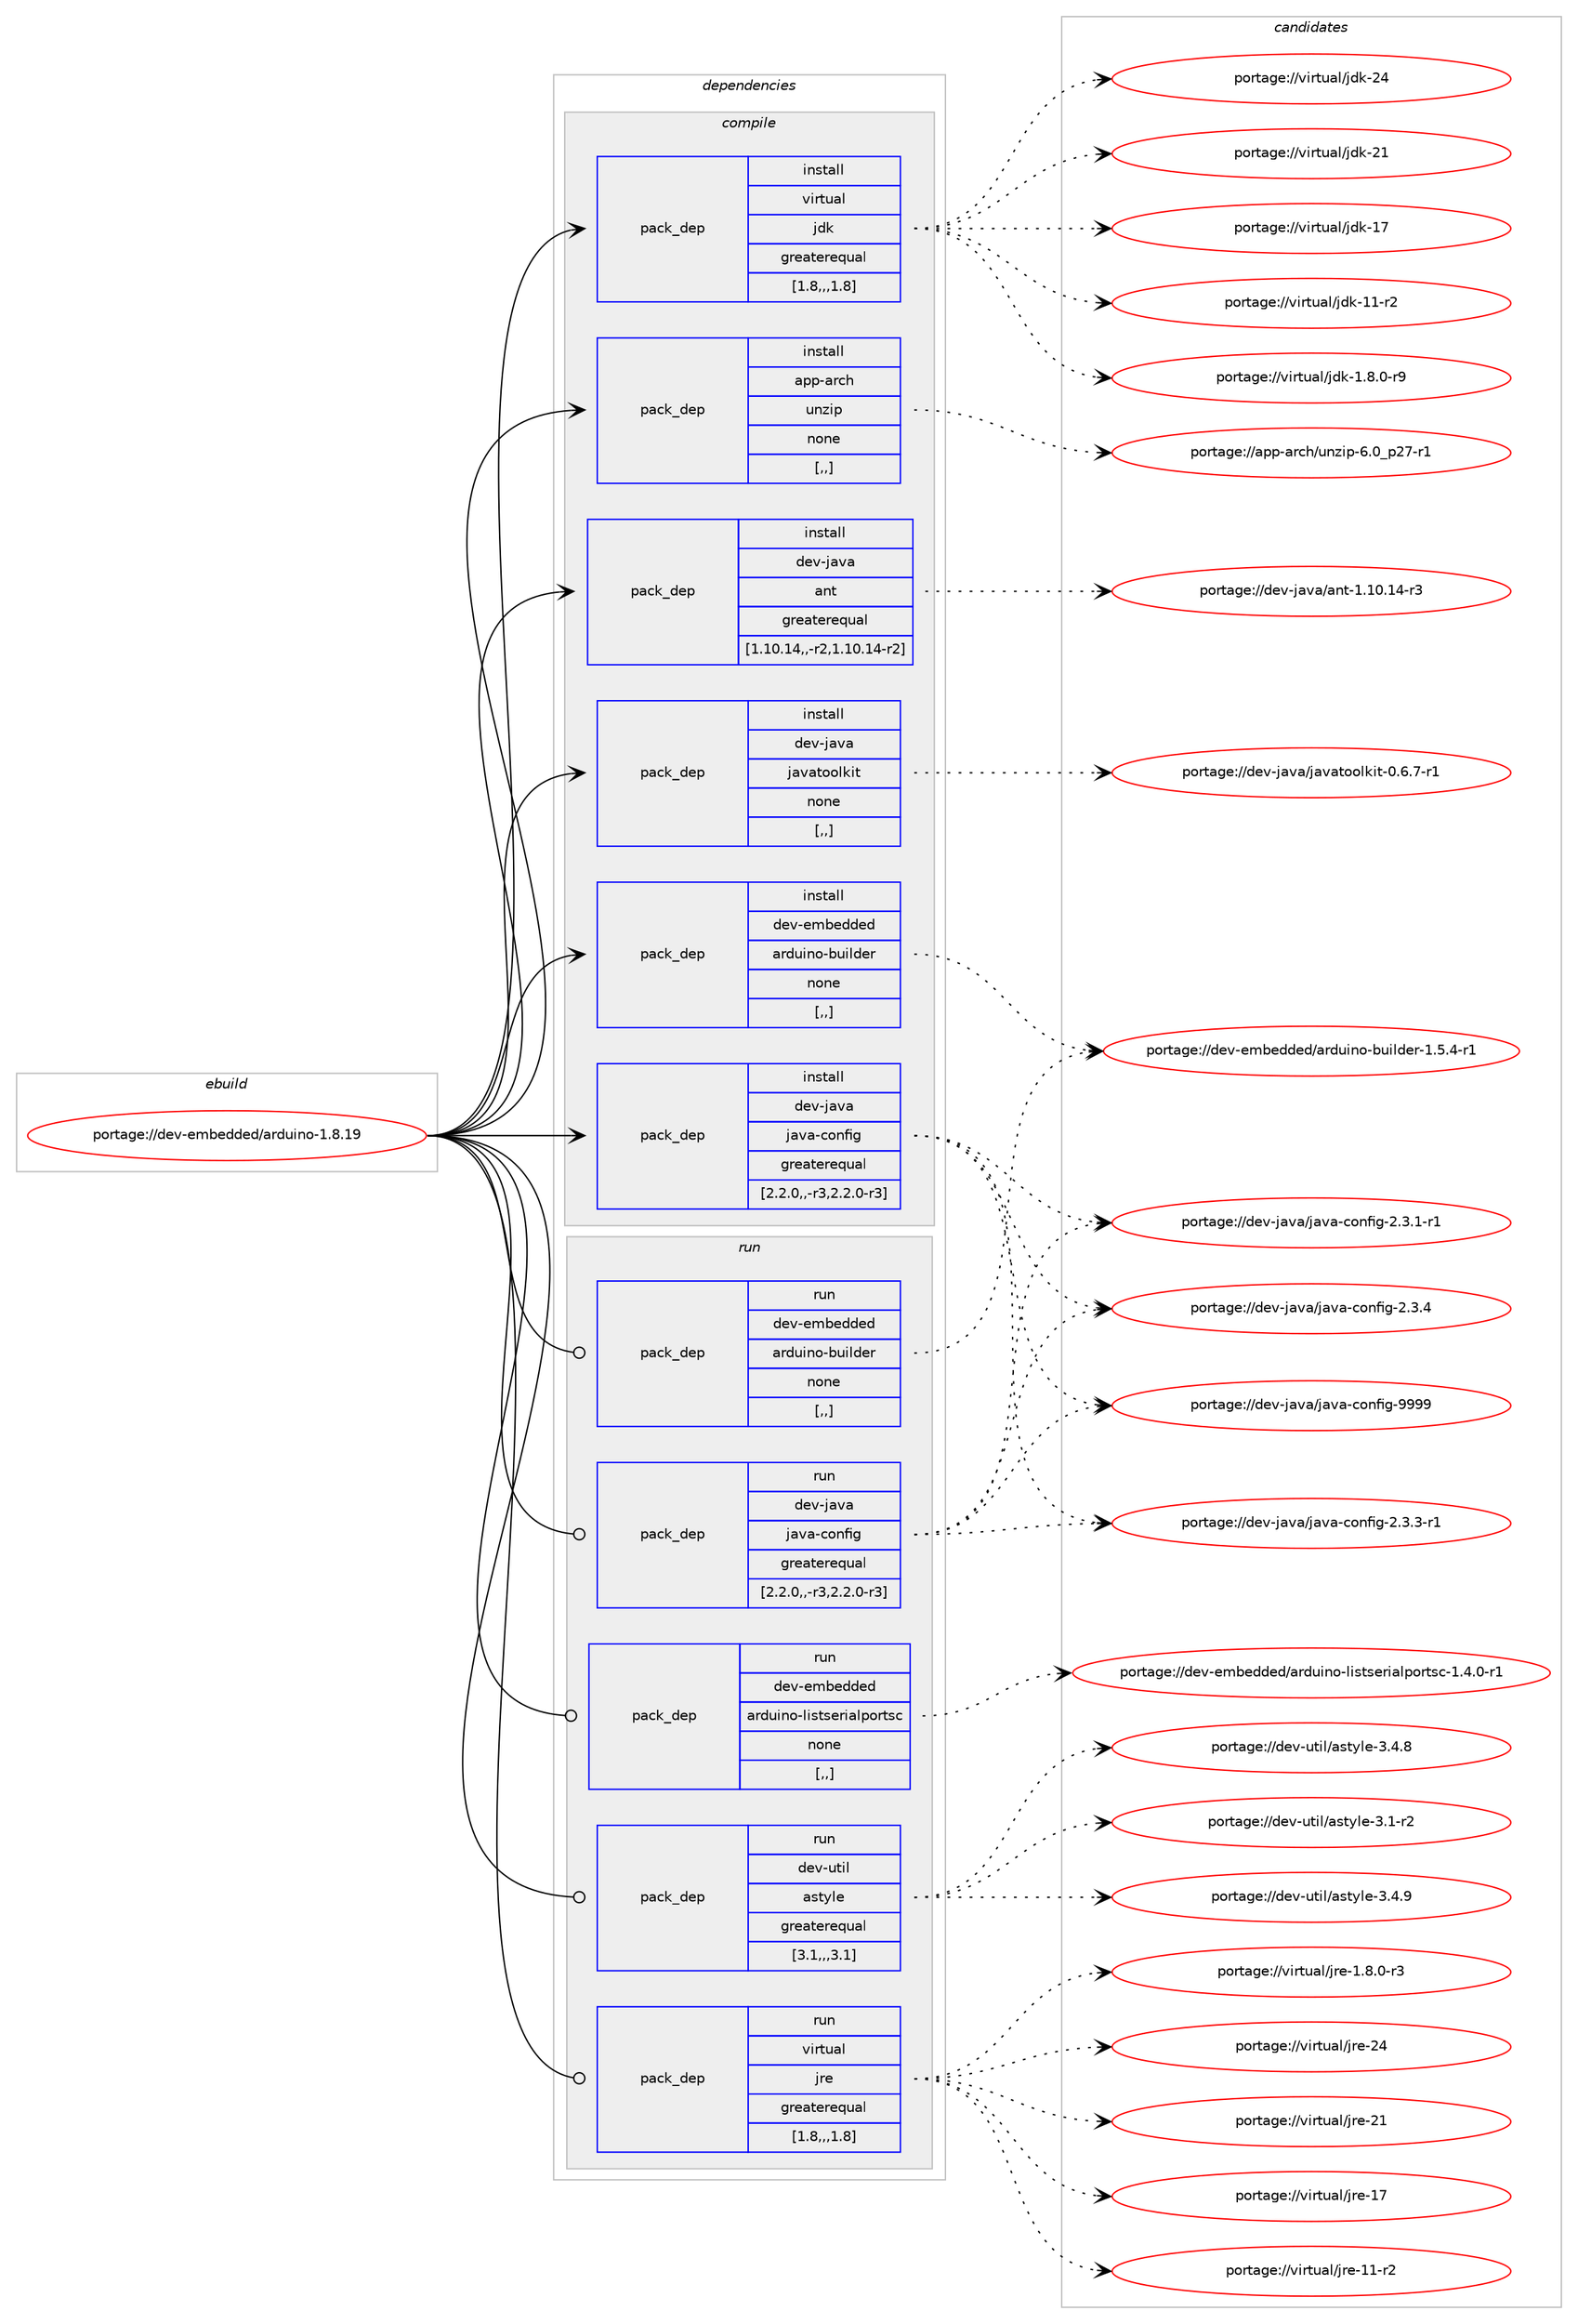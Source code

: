 digraph prolog {

# *************
# Graph options
# *************

newrank=true;
concentrate=true;
compound=true;
graph [rankdir=LR,fontname=Helvetica,fontsize=10,ranksep=1.5];#, ranksep=2.5, nodesep=0.2];
edge  [arrowhead=vee];
node  [fontname=Helvetica,fontsize=10];

# **********
# The ebuild
# **********

subgraph cluster_leftcol {
color=gray;
label=<<i>ebuild</i>>;
id [label="portage://dev-embedded/arduino-1.8.19", color=red, width=4, href="../dev-embedded/arduino-1.8.19.svg"];
}

# ****************
# The dependencies
# ****************

subgraph cluster_midcol {
color=gray;
label=<<i>dependencies</i>>;
subgraph cluster_compile {
fillcolor="#eeeeee";
style=filled;
label=<<i>compile</i>>;
subgraph pack53004 {
dependency73456 [label=<<TABLE BORDER="0" CELLBORDER="1" CELLSPACING="0" CELLPADDING="4" WIDTH="220"><TR><TD ROWSPAN="6" CELLPADDING="30">pack_dep</TD></TR><TR><TD WIDTH="110">install</TD></TR><TR><TD>app-arch</TD></TR><TR><TD>unzip</TD></TR><TR><TD>none</TD></TR><TR><TD>[,,]</TD></TR></TABLE>>, shape=none, color=blue];
}
id:e -> dependency73456:w [weight=20,style="solid",arrowhead="vee"];
subgraph pack53005 {
dependency73457 [label=<<TABLE BORDER="0" CELLBORDER="1" CELLSPACING="0" CELLPADDING="4" WIDTH="220"><TR><TD ROWSPAN="6" CELLPADDING="30">pack_dep</TD></TR><TR><TD WIDTH="110">install</TD></TR><TR><TD>dev-embedded</TD></TR><TR><TD>arduino-builder</TD></TR><TR><TD>none</TD></TR><TR><TD>[,,]</TD></TR></TABLE>>, shape=none, color=blue];
}
id:e -> dependency73457:w [weight=20,style="solid",arrowhead="vee"];
subgraph pack53006 {
dependency73458 [label=<<TABLE BORDER="0" CELLBORDER="1" CELLSPACING="0" CELLPADDING="4" WIDTH="220"><TR><TD ROWSPAN="6" CELLPADDING="30">pack_dep</TD></TR><TR><TD WIDTH="110">install</TD></TR><TR><TD>dev-java</TD></TR><TR><TD>ant</TD></TR><TR><TD>greaterequal</TD></TR><TR><TD>[1.10.14,,-r2,1.10.14-r2]</TD></TR></TABLE>>, shape=none, color=blue];
}
id:e -> dependency73458:w [weight=20,style="solid",arrowhead="vee"];
subgraph pack53007 {
dependency73459 [label=<<TABLE BORDER="0" CELLBORDER="1" CELLSPACING="0" CELLPADDING="4" WIDTH="220"><TR><TD ROWSPAN="6" CELLPADDING="30">pack_dep</TD></TR><TR><TD WIDTH="110">install</TD></TR><TR><TD>dev-java</TD></TR><TR><TD>java-config</TD></TR><TR><TD>greaterequal</TD></TR><TR><TD>[2.2.0,,-r3,2.2.0-r3]</TD></TR></TABLE>>, shape=none, color=blue];
}
id:e -> dependency73459:w [weight=20,style="solid",arrowhead="vee"];
subgraph pack53008 {
dependency73460 [label=<<TABLE BORDER="0" CELLBORDER="1" CELLSPACING="0" CELLPADDING="4" WIDTH="220"><TR><TD ROWSPAN="6" CELLPADDING="30">pack_dep</TD></TR><TR><TD WIDTH="110">install</TD></TR><TR><TD>dev-java</TD></TR><TR><TD>javatoolkit</TD></TR><TR><TD>none</TD></TR><TR><TD>[,,]</TD></TR></TABLE>>, shape=none, color=blue];
}
id:e -> dependency73460:w [weight=20,style="solid",arrowhead="vee"];
subgraph pack53009 {
dependency73461 [label=<<TABLE BORDER="0" CELLBORDER="1" CELLSPACING="0" CELLPADDING="4" WIDTH="220"><TR><TD ROWSPAN="6" CELLPADDING="30">pack_dep</TD></TR><TR><TD WIDTH="110">install</TD></TR><TR><TD>virtual</TD></TR><TR><TD>jdk</TD></TR><TR><TD>greaterequal</TD></TR><TR><TD>[1.8,,,1.8]</TD></TR></TABLE>>, shape=none, color=blue];
}
id:e -> dependency73461:w [weight=20,style="solid",arrowhead="vee"];
}
subgraph cluster_compileandrun {
fillcolor="#eeeeee";
style=filled;
label=<<i>compile and run</i>>;
}
subgraph cluster_run {
fillcolor="#eeeeee";
style=filled;
label=<<i>run</i>>;
subgraph pack53010 {
dependency73462 [label=<<TABLE BORDER="0" CELLBORDER="1" CELLSPACING="0" CELLPADDING="4" WIDTH="220"><TR><TD ROWSPAN="6" CELLPADDING="30">pack_dep</TD></TR><TR><TD WIDTH="110">run</TD></TR><TR><TD>dev-embedded</TD></TR><TR><TD>arduino-builder</TD></TR><TR><TD>none</TD></TR><TR><TD>[,,]</TD></TR></TABLE>>, shape=none, color=blue];
}
id:e -> dependency73462:w [weight=20,style="solid",arrowhead="odot"];
subgraph pack53011 {
dependency73463 [label=<<TABLE BORDER="0" CELLBORDER="1" CELLSPACING="0" CELLPADDING="4" WIDTH="220"><TR><TD ROWSPAN="6" CELLPADDING="30">pack_dep</TD></TR><TR><TD WIDTH="110">run</TD></TR><TR><TD>dev-embedded</TD></TR><TR><TD>arduino-listserialportsc</TD></TR><TR><TD>none</TD></TR><TR><TD>[,,]</TD></TR></TABLE>>, shape=none, color=blue];
}
id:e -> dependency73463:w [weight=20,style="solid",arrowhead="odot"];
subgraph pack53012 {
dependency73464 [label=<<TABLE BORDER="0" CELLBORDER="1" CELLSPACING="0" CELLPADDING="4" WIDTH="220"><TR><TD ROWSPAN="6" CELLPADDING="30">pack_dep</TD></TR><TR><TD WIDTH="110">run</TD></TR><TR><TD>dev-java</TD></TR><TR><TD>java-config</TD></TR><TR><TD>greaterequal</TD></TR><TR><TD>[2.2.0,,-r3,2.2.0-r3]</TD></TR></TABLE>>, shape=none, color=blue];
}
id:e -> dependency73464:w [weight=20,style="solid",arrowhead="odot"];
subgraph pack53013 {
dependency73465 [label=<<TABLE BORDER="0" CELLBORDER="1" CELLSPACING="0" CELLPADDING="4" WIDTH="220"><TR><TD ROWSPAN="6" CELLPADDING="30">pack_dep</TD></TR><TR><TD WIDTH="110">run</TD></TR><TR><TD>dev-util</TD></TR><TR><TD>astyle</TD></TR><TR><TD>greaterequal</TD></TR><TR><TD>[3.1,,,3.1]</TD></TR></TABLE>>, shape=none, color=blue];
}
id:e -> dependency73465:w [weight=20,style="solid",arrowhead="odot"];
subgraph pack53014 {
dependency73466 [label=<<TABLE BORDER="0" CELLBORDER="1" CELLSPACING="0" CELLPADDING="4" WIDTH="220"><TR><TD ROWSPAN="6" CELLPADDING="30">pack_dep</TD></TR><TR><TD WIDTH="110">run</TD></TR><TR><TD>virtual</TD></TR><TR><TD>jre</TD></TR><TR><TD>greaterequal</TD></TR><TR><TD>[1.8,,,1.8]</TD></TR></TABLE>>, shape=none, color=blue];
}
id:e -> dependency73466:w [weight=20,style="solid",arrowhead="odot"];
}
}

# **************
# The candidates
# **************

subgraph cluster_choices {
rank=same;
color=gray;
label=<<i>candidates</i>>;

subgraph choice53004 {
color=black;
nodesep=1;
choice9711211245971149910447117110122105112455446489511250554511449 [label="portage://app-arch/unzip-6.0_p27-r1", color=red, width=4,href="../app-arch/unzip-6.0_p27-r1.svg"];
dependency73456:e -> choice9711211245971149910447117110122105112455446489511250554511449:w [style=dotted,weight="100"];
}
subgraph choice53005 {
color=black;
nodesep=1;
choice1001011184510110998101100100101100479711410011710511011145981171051081001011144549465346524511449 [label="portage://dev-embedded/arduino-builder-1.5.4-r1", color=red, width=4,href="../dev-embedded/arduino-builder-1.5.4-r1.svg"];
dependency73457:e -> choice1001011184510110998101100100101100479711410011710511011145981171051081001011144549465346524511449:w [style=dotted,weight="100"];
}
subgraph choice53006 {
color=black;
nodesep=1;
choice100101118451069711897479711011645494649484649524511451 [label="portage://dev-java/ant-1.10.14-r3", color=red, width=4,href="../dev-java/ant-1.10.14-r3.svg"];
dependency73458:e -> choice100101118451069711897479711011645494649484649524511451:w [style=dotted,weight="100"];
}
subgraph choice53007 {
color=black;
nodesep=1;
choice10010111845106971189747106971189745991111101021051034557575757 [label="portage://dev-java/java-config-9999", color=red, width=4,href="../dev-java/java-config-9999.svg"];
choice1001011184510697118974710697118974599111110102105103455046514652 [label="portage://dev-java/java-config-2.3.4", color=red, width=4,href="../dev-java/java-config-2.3.4.svg"];
choice10010111845106971189747106971189745991111101021051034550465146514511449 [label="portage://dev-java/java-config-2.3.3-r1", color=red, width=4,href="../dev-java/java-config-2.3.3-r1.svg"];
choice10010111845106971189747106971189745991111101021051034550465146494511449 [label="portage://dev-java/java-config-2.3.1-r1", color=red, width=4,href="../dev-java/java-config-2.3.1-r1.svg"];
dependency73459:e -> choice10010111845106971189747106971189745991111101021051034557575757:w [style=dotted,weight="100"];
dependency73459:e -> choice1001011184510697118974710697118974599111110102105103455046514652:w [style=dotted,weight="100"];
dependency73459:e -> choice10010111845106971189747106971189745991111101021051034550465146514511449:w [style=dotted,weight="100"];
dependency73459:e -> choice10010111845106971189747106971189745991111101021051034550465146494511449:w [style=dotted,weight="100"];
}
subgraph choice53008 {
color=black;
nodesep=1;
choice1001011184510697118974710697118971161111111081071051164548465446554511449 [label="portage://dev-java/javatoolkit-0.6.7-r1", color=red, width=4,href="../dev-java/javatoolkit-0.6.7-r1.svg"];
dependency73460:e -> choice1001011184510697118974710697118971161111111081071051164548465446554511449:w [style=dotted,weight="100"];
}
subgraph choice53009 {
color=black;
nodesep=1;
choice1181051141161179710847106100107455052 [label="portage://virtual/jdk-24", color=red, width=4,href="../virtual/jdk-24.svg"];
choice1181051141161179710847106100107455049 [label="portage://virtual/jdk-21", color=red, width=4,href="../virtual/jdk-21.svg"];
choice1181051141161179710847106100107454955 [label="portage://virtual/jdk-17", color=red, width=4,href="../virtual/jdk-17.svg"];
choice11810511411611797108471061001074549494511450 [label="portage://virtual/jdk-11-r2", color=red, width=4,href="../virtual/jdk-11-r2.svg"];
choice11810511411611797108471061001074549465646484511457 [label="portage://virtual/jdk-1.8.0-r9", color=red, width=4,href="../virtual/jdk-1.8.0-r9.svg"];
dependency73461:e -> choice1181051141161179710847106100107455052:w [style=dotted,weight="100"];
dependency73461:e -> choice1181051141161179710847106100107455049:w [style=dotted,weight="100"];
dependency73461:e -> choice1181051141161179710847106100107454955:w [style=dotted,weight="100"];
dependency73461:e -> choice11810511411611797108471061001074549494511450:w [style=dotted,weight="100"];
dependency73461:e -> choice11810511411611797108471061001074549465646484511457:w [style=dotted,weight="100"];
}
subgraph choice53010 {
color=black;
nodesep=1;
choice1001011184510110998101100100101100479711410011710511011145981171051081001011144549465346524511449 [label="portage://dev-embedded/arduino-builder-1.5.4-r1", color=red, width=4,href="../dev-embedded/arduino-builder-1.5.4-r1.svg"];
dependency73462:e -> choice1001011184510110998101100100101100479711410011710511011145981171051081001011144549465346524511449:w [style=dotted,weight="100"];
}
subgraph choice53011 {
color=black;
nodesep=1;
choice100101118451011099810110010010110047971141001171051101114510810511511611510111410597108112111114116115994549465246484511449 [label="portage://dev-embedded/arduino-listserialportsc-1.4.0-r1", color=red, width=4,href="../dev-embedded/arduino-listserialportsc-1.4.0-r1.svg"];
dependency73463:e -> choice100101118451011099810110010010110047971141001171051101114510810511511611510111410597108112111114116115994549465246484511449:w [style=dotted,weight="100"];
}
subgraph choice53012 {
color=black;
nodesep=1;
choice10010111845106971189747106971189745991111101021051034557575757 [label="portage://dev-java/java-config-9999", color=red, width=4,href="../dev-java/java-config-9999.svg"];
choice1001011184510697118974710697118974599111110102105103455046514652 [label="portage://dev-java/java-config-2.3.4", color=red, width=4,href="../dev-java/java-config-2.3.4.svg"];
choice10010111845106971189747106971189745991111101021051034550465146514511449 [label="portage://dev-java/java-config-2.3.3-r1", color=red, width=4,href="../dev-java/java-config-2.3.3-r1.svg"];
choice10010111845106971189747106971189745991111101021051034550465146494511449 [label="portage://dev-java/java-config-2.3.1-r1", color=red, width=4,href="../dev-java/java-config-2.3.1-r1.svg"];
dependency73464:e -> choice10010111845106971189747106971189745991111101021051034557575757:w [style=dotted,weight="100"];
dependency73464:e -> choice1001011184510697118974710697118974599111110102105103455046514652:w [style=dotted,weight="100"];
dependency73464:e -> choice10010111845106971189747106971189745991111101021051034550465146514511449:w [style=dotted,weight="100"];
dependency73464:e -> choice10010111845106971189747106971189745991111101021051034550465146494511449:w [style=dotted,weight="100"];
}
subgraph choice53013 {
color=black;
nodesep=1;
choice100101118451171161051084797115116121108101455146524657 [label="portage://dev-util/astyle-3.4.9", color=red, width=4,href="../dev-util/astyle-3.4.9.svg"];
choice100101118451171161051084797115116121108101455146524656 [label="portage://dev-util/astyle-3.4.8", color=red, width=4,href="../dev-util/astyle-3.4.8.svg"];
choice100101118451171161051084797115116121108101455146494511450 [label="portage://dev-util/astyle-3.1-r2", color=red, width=4,href="../dev-util/astyle-3.1-r2.svg"];
dependency73465:e -> choice100101118451171161051084797115116121108101455146524657:w [style=dotted,weight="100"];
dependency73465:e -> choice100101118451171161051084797115116121108101455146524656:w [style=dotted,weight="100"];
dependency73465:e -> choice100101118451171161051084797115116121108101455146494511450:w [style=dotted,weight="100"];
}
subgraph choice53014 {
color=black;
nodesep=1;
choice1181051141161179710847106114101455052 [label="portage://virtual/jre-24", color=red, width=4,href="../virtual/jre-24.svg"];
choice1181051141161179710847106114101455049 [label="portage://virtual/jre-21", color=red, width=4,href="../virtual/jre-21.svg"];
choice1181051141161179710847106114101454955 [label="portage://virtual/jre-17", color=red, width=4,href="../virtual/jre-17.svg"];
choice11810511411611797108471061141014549494511450 [label="portage://virtual/jre-11-r2", color=red, width=4,href="../virtual/jre-11-r2.svg"];
choice11810511411611797108471061141014549465646484511451 [label="portage://virtual/jre-1.8.0-r3", color=red, width=4,href="../virtual/jre-1.8.0-r3.svg"];
dependency73466:e -> choice1181051141161179710847106114101455052:w [style=dotted,weight="100"];
dependency73466:e -> choice1181051141161179710847106114101455049:w [style=dotted,weight="100"];
dependency73466:e -> choice1181051141161179710847106114101454955:w [style=dotted,weight="100"];
dependency73466:e -> choice11810511411611797108471061141014549494511450:w [style=dotted,weight="100"];
dependency73466:e -> choice11810511411611797108471061141014549465646484511451:w [style=dotted,weight="100"];
}
}

}
